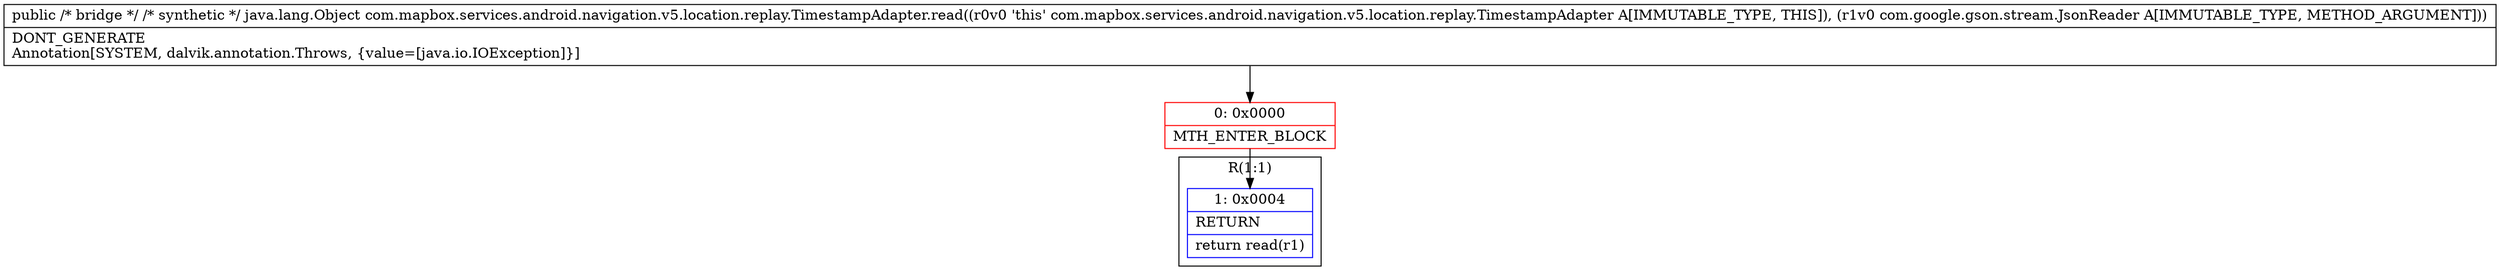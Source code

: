 digraph "CFG forcom.mapbox.services.android.navigation.v5.location.replay.TimestampAdapter.read(Lcom\/google\/gson\/stream\/JsonReader;)Ljava\/lang\/Object;" {
subgraph cluster_Region_361941113 {
label = "R(1:1)";
node [shape=record,color=blue];
Node_1 [shape=record,label="{1\:\ 0x0004|RETURN\l|return read(r1)\l}"];
}
Node_0 [shape=record,color=red,label="{0\:\ 0x0000|MTH_ENTER_BLOCK\l}"];
MethodNode[shape=record,label="{public \/* bridge *\/ \/* synthetic *\/ java.lang.Object com.mapbox.services.android.navigation.v5.location.replay.TimestampAdapter.read((r0v0 'this' com.mapbox.services.android.navigation.v5.location.replay.TimestampAdapter A[IMMUTABLE_TYPE, THIS]), (r1v0 com.google.gson.stream.JsonReader A[IMMUTABLE_TYPE, METHOD_ARGUMENT]))  | DONT_GENERATE\lAnnotation[SYSTEM, dalvik.annotation.Throws, \{value=[java.io.IOException]\}]\l}"];
MethodNode -> Node_0;
Node_0 -> Node_1;
}

